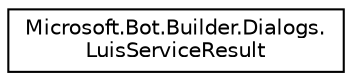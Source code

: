 digraph "Graphical Class Hierarchy"
{
  edge [fontname="Helvetica",fontsize="10",labelfontname="Helvetica",labelfontsize="10"];
  node [fontname="Helvetica",fontsize="10",shape=record];
  rankdir="LR";
  Node1 [label="Microsoft.Bot.Builder.Dialogs.\lLuisServiceResult",height=0.2,width=0.4,color="black", fillcolor="white", style="filled",URL="$d4/d02/class_microsoft_1_1_bot_1_1_builder_1_1_dialogs_1_1_luis_service_result.html",tooltip="Matches a LuisResult object with the best scored IntentRecommendation of the LuisResult. "];
}
